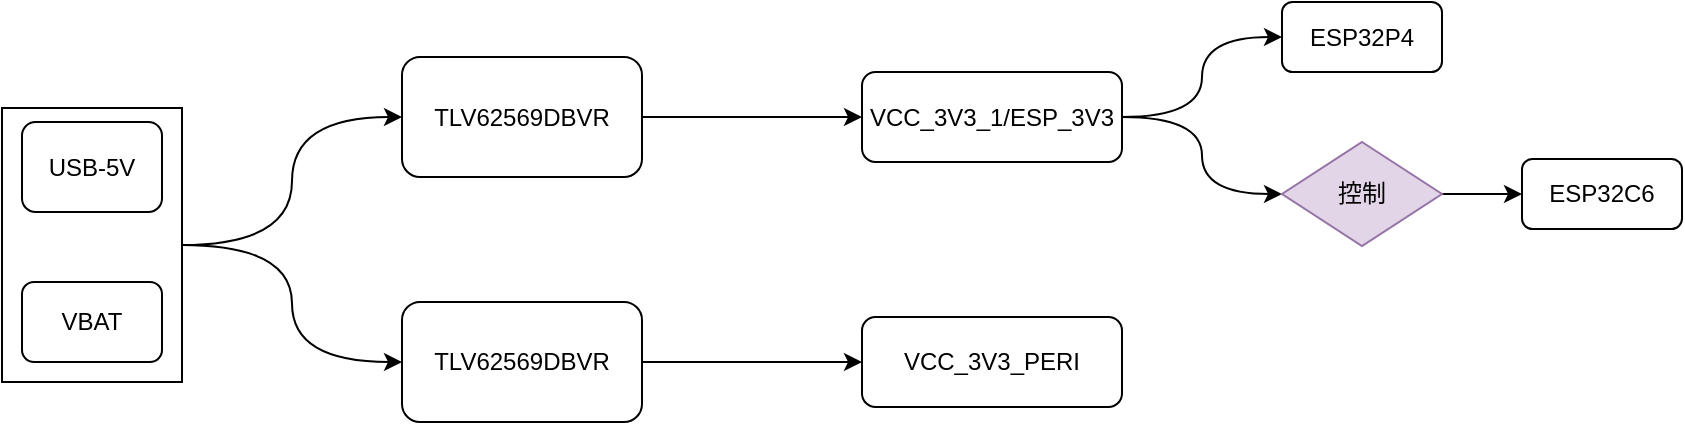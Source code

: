 <mxfile version="28.0.9">
  <diagram name="第 1 页" id="nYBT3L-RAv3rfCjHxJny">
    <mxGraphModel dx="1188" dy="579" grid="1" gridSize="10" guides="1" tooltips="1" connect="1" arrows="1" fold="1" page="1" pageScale="1" pageWidth="827" pageHeight="1169" math="0" shadow="0">
      <root>
        <mxCell id="0" />
        <mxCell id="1" parent="0" />
        <mxCell id="EYiuDghIg9F262BSXGEl-6" style="edgeStyle=orthogonalEdgeStyle;curved=1;rounded=0;orthogonalLoop=1;jettySize=auto;html=1;exitX=1;exitY=0.5;exitDx=0;exitDy=0;" edge="1" parent="1" source="EYiuDghIg9F262BSXGEl-3" target="EYiuDghIg9F262BSXGEl-4">
          <mxGeometry relative="1" as="geometry" />
        </mxCell>
        <mxCell id="EYiuDghIg9F262BSXGEl-3" value="TLV62569DBVR" style="rounded=1;whiteSpace=wrap;html=1;" vertex="1" parent="1">
          <mxGeometry x="280" y="577.5" width="120" height="60" as="geometry" />
        </mxCell>
        <mxCell id="EYiuDghIg9F262BSXGEl-12" style="edgeStyle=orthogonalEdgeStyle;curved=1;rounded=0;orthogonalLoop=1;jettySize=auto;html=1;exitX=1;exitY=0.5;exitDx=0;exitDy=0;entryX=0;entryY=0.5;entryDx=0;entryDy=0;" edge="1" parent="1" source="EYiuDghIg9F262BSXGEl-4" target="EYiuDghIg9F262BSXGEl-10">
          <mxGeometry relative="1" as="geometry" />
        </mxCell>
        <mxCell id="EYiuDghIg9F262BSXGEl-15" style="edgeStyle=orthogonalEdgeStyle;curved=1;rounded=0;orthogonalLoop=1;jettySize=auto;html=1;exitX=1;exitY=0.5;exitDx=0;exitDy=0;entryX=0;entryY=0.5;entryDx=0;entryDy=0;" edge="1" parent="1" source="EYiuDghIg9F262BSXGEl-4" target="EYiuDghIg9F262BSXGEl-14">
          <mxGeometry relative="1" as="geometry" />
        </mxCell>
        <mxCell id="EYiuDghIg9F262BSXGEl-4" value="VCC_3V3_1/ESP_3V3" style="rounded=1;whiteSpace=wrap;html=1;" vertex="1" parent="1">
          <mxGeometry x="510" y="585" width="130" height="45" as="geometry" />
        </mxCell>
        <mxCell id="EYiuDghIg9F262BSXGEl-8" value="" style="group" vertex="1" connectable="0" parent="1">
          <mxGeometry x="80" y="603" width="90" height="137" as="geometry" />
        </mxCell>
        <mxCell id="EYiuDghIg9F262BSXGEl-7" value="" style="rounded=0;whiteSpace=wrap;html=1;" vertex="1" parent="EYiuDghIg9F262BSXGEl-8">
          <mxGeometry width="90" height="137" as="geometry" />
        </mxCell>
        <mxCell id="EYiuDghIg9F262BSXGEl-1" value="USB-5V" style="rounded=1;whiteSpace=wrap;html=1;" vertex="1" parent="EYiuDghIg9F262BSXGEl-8">
          <mxGeometry x="10" y="7" width="70" height="45" as="geometry" />
        </mxCell>
        <mxCell id="EYiuDghIg9F262BSXGEl-2" value="VBAT" style="rounded=1;whiteSpace=wrap;html=1;" vertex="1" parent="EYiuDghIg9F262BSXGEl-8">
          <mxGeometry x="10" y="87" width="70" height="40" as="geometry" />
        </mxCell>
        <mxCell id="EYiuDghIg9F262BSXGEl-9" style="edgeStyle=orthogonalEdgeStyle;curved=1;rounded=0;orthogonalLoop=1;jettySize=auto;html=1;exitX=1;exitY=0.5;exitDx=0;exitDy=0;" edge="1" parent="1" source="EYiuDghIg9F262BSXGEl-7" target="EYiuDghIg9F262BSXGEl-3">
          <mxGeometry relative="1" as="geometry" />
        </mxCell>
        <mxCell id="EYiuDghIg9F262BSXGEl-10" value="ESP32P4" style="rounded=1;whiteSpace=wrap;html=1;" vertex="1" parent="1">
          <mxGeometry x="720" y="550" width="80" height="35" as="geometry" />
        </mxCell>
        <mxCell id="EYiuDghIg9F262BSXGEl-17" style="edgeStyle=orthogonalEdgeStyle;curved=1;rounded=0;orthogonalLoop=1;jettySize=auto;html=1;exitX=1;exitY=0.5;exitDx=0;exitDy=0;entryX=0;entryY=0.5;entryDx=0;entryDy=0;" edge="1" parent="1" source="EYiuDghIg9F262BSXGEl-14" target="EYiuDghIg9F262BSXGEl-16">
          <mxGeometry relative="1" as="geometry" />
        </mxCell>
        <mxCell id="EYiuDghIg9F262BSXGEl-14" value="控制" style="rhombus;whiteSpace=wrap;html=1;fillColor=#e1d5e7;strokeColor=#9673a6;" vertex="1" parent="1">
          <mxGeometry x="720" y="620" width="80" height="52" as="geometry" />
        </mxCell>
        <mxCell id="EYiuDghIg9F262BSXGEl-16" value="ESP32C6" style="rounded=1;whiteSpace=wrap;html=1;" vertex="1" parent="1">
          <mxGeometry x="840" y="628.5" width="80" height="35" as="geometry" />
        </mxCell>
        <mxCell id="EYiuDghIg9F262BSXGEl-22" style="edgeStyle=orthogonalEdgeStyle;curved=1;rounded=0;orthogonalLoop=1;jettySize=auto;html=1;exitX=1;exitY=0.5;exitDx=0;exitDy=0;entryX=0;entryY=0.5;entryDx=0;entryDy=0;" edge="1" parent="1" source="EYiuDghIg9F262BSXGEl-19" target="EYiuDghIg9F262BSXGEl-21">
          <mxGeometry relative="1" as="geometry" />
        </mxCell>
        <mxCell id="EYiuDghIg9F262BSXGEl-19" value="TLV62569DBVR" style="rounded=1;whiteSpace=wrap;html=1;" vertex="1" parent="1">
          <mxGeometry x="280" y="700" width="120" height="60" as="geometry" />
        </mxCell>
        <mxCell id="EYiuDghIg9F262BSXGEl-20" style="edgeStyle=orthogonalEdgeStyle;curved=1;rounded=0;orthogonalLoop=1;jettySize=auto;html=1;exitX=1;exitY=0.5;exitDx=0;exitDy=0;entryX=0;entryY=0.5;entryDx=0;entryDy=0;" edge="1" parent="1" source="EYiuDghIg9F262BSXGEl-7" target="EYiuDghIg9F262BSXGEl-19">
          <mxGeometry relative="1" as="geometry" />
        </mxCell>
        <mxCell id="EYiuDghIg9F262BSXGEl-21" value="VCC_3V3_PERI" style="rounded=1;whiteSpace=wrap;html=1;" vertex="1" parent="1">
          <mxGeometry x="510" y="707.5" width="130" height="45" as="geometry" />
        </mxCell>
      </root>
    </mxGraphModel>
  </diagram>
</mxfile>
